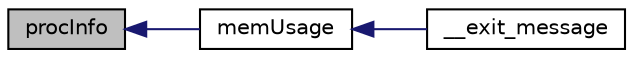 digraph G
{
  edge [fontname="Helvetica",fontsize="10",labelfontname="Helvetica",labelfontsize="10"];
  node [fontname="Helvetica",fontsize="10",shape=record];
  rankdir=LR;
  Node1 [label="procInfo",height=0.2,width=0.4,color="black", fillcolor="grey75", style="filled" fontcolor="black"];
  Node1 -> Node2 [dir=back,color="midnightblue",fontsize="10",style="solid",fontname="Helvetica"];
  Node2 [label="memUsage",height=0.2,width=0.4,color="black", fillcolor="white", style="filled",URL="$hostinfo_8cc.html#af25c7a8864229307a3f0523a45328c9b"];
  Node2 -> Node3 [dir=back,color="midnightblue",fontsize="10",style="solid",fontname="Helvetica"];
  Node3 [label="__exit_message",height=0.2,width=0.4,color="black", fillcolor="white", style="filled",URL="$misc_8cc.html#adf5299ed6527b5a117cd9780b5bd330b"];
}
